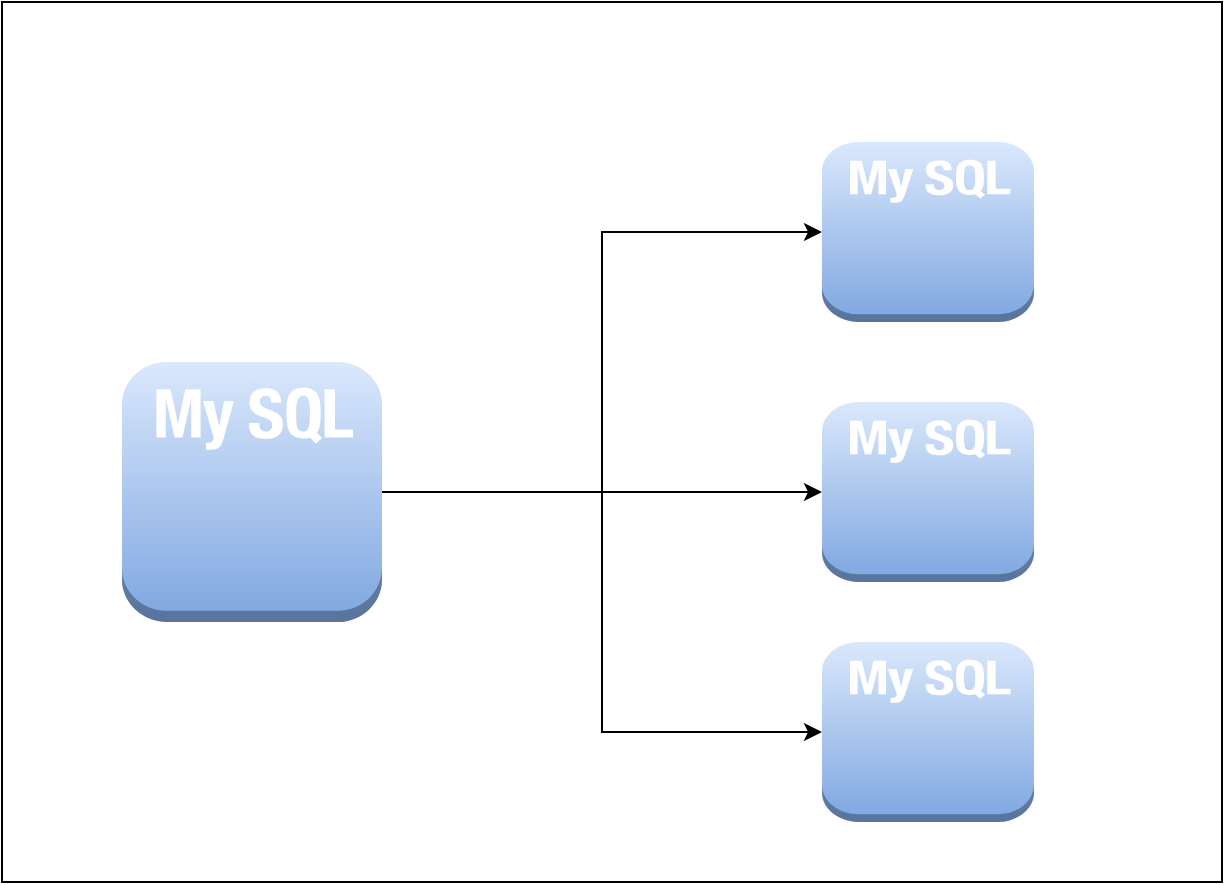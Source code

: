 <mxfile version="20.0.0" type="device"><diagram id="jST91fos592_ikVs7JE0" name="Page-1"><mxGraphModel dx="946" dy="486" grid="1" gridSize="10" guides="1" tooltips="1" connect="1" arrows="1" fold="1" page="1" pageScale="1" pageWidth="827" pageHeight="1169" math="0" shadow="0"><root><mxCell id="0"/><mxCell id="1" parent="0"/><mxCell id="LHIwz8dCKN82w6y8Q1qV-6" style="edgeStyle=orthogonalEdgeStyle;rounded=0;orthogonalLoop=1;jettySize=auto;html=1;" edge="1" parent="1" source="LHIwz8dCKN82w6y8Q1qV-2" target="LHIwz8dCKN82w6y8Q1qV-3"><mxGeometry relative="1" as="geometry"><Array as="points"><mxPoint x="330" y="275"/><mxPoint x="330" y="145"/></Array></mxGeometry></mxCell><mxCell id="LHIwz8dCKN82w6y8Q1qV-7" style="edgeStyle=orthogonalEdgeStyle;rounded=0;orthogonalLoop=1;jettySize=auto;html=1;" edge="1" parent="1" source="LHIwz8dCKN82w6y8Q1qV-2" target="LHIwz8dCKN82w6y8Q1qV-5"><mxGeometry relative="1" as="geometry"/></mxCell><mxCell id="LHIwz8dCKN82w6y8Q1qV-8" style="edgeStyle=orthogonalEdgeStyle;rounded=0;orthogonalLoop=1;jettySize=auto;html=1;entryX=0;entryY=0.5;entryDx=0;entryDy=0;entryPerimeter=0;" edge="1" parent="1" source="LHIwz8dCKN82w6y8Q1qV-2" target="LHIwz8dCKN82w6y8Q1qV-4"><mxGeometry relative="1" as="geometry"/></mxCell><mxCell id="LHIwz8dCKN82w6y8Q1qV-2" value="" style="outlineConnect=0;dashed=0;verticalLabelPosition=bottom;verticalAlign=top;align=center;html=1;shape=mxgraph.aws3.mysql_db_instance_2;fillColor=#dae8fc;strokeColor=#6c8ebf;gradientColor=#7ea6e0;" vertex="1" parent="1"><mxGeometry x="90" y="210" width="130" height="130" as="geometry"/></mxCell><mxCell id="LHIwz8dCKN82w6y8Q1qV-3" value="" style="outlineConnect=0;dashed=0;verticalLabelPosition=bottom;verticalAlign=top;align=center;html=1;shape=mxgraph.aws3.mysql_db_instance_2;fillColor=#dae8fc;gradientColor=#7ea6e0;strokeColor=#6c8ebf;" vertex="1" parent="1"><mxGeometry x="440" y="100" width="106" height="90" as="geometry"/></mxCell><mxCell id="LHIwz8dCKN82w6y8Q1qV-4" value="" style="outlineConnect=0;dashed=0;verticalLabelPosition=bottom;verticalAlign=top;align=center;html=1;shape=mxgraph.aws3.mysql_db_instance_2;fillColor=#dae8fc;gradientColor=#7ea6e0;strokeColor=#6c8ebf;" vertex="1" parent="1"><mxGeometry x="440" y="350" width="106" height="90" as="geometry"/></mxCell><mxCell id="LHIwz8dCKN82w6y8Q1qV-5" value="" style="outlineConnect=0;dashed=0;verticalLabelPosition=bottom;verticalAlign=top;align=center;html=1;shape=mxgraph.aws3.mysql_db_instance_2;fillColor=#dae8fc;gradientColor=#7ea6e0;strokeColor=#6c8ebf;" vertex="1" parent="1"><mxGeometry x="440" y="230" width="106" height="90" as="geometry"/></mxCell><mxCell id="LHIwz8dCKN82w6y8Q1qV-12" value="" style="rounded=0;whiteSpace=wrap;html=1;fillColor=none;strokeColor=#000000;" vertex="1" parent="1"><mxGeometry x="30" y="30" width="610" height="440" as="geometry"/></mxCell></root></mxGraphModel></diagram></mxfile>